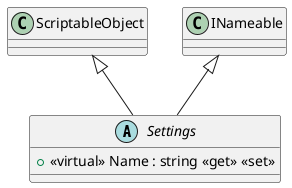 @startuml
abstract class Settings {
    + <<virtual>> Name : string <<get>> <<set>>
}
ScriptableObject <|-- Settings
INameable <|-- Settings
@enduml
